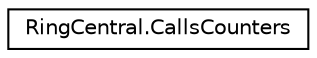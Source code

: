 digraph "Graphical Class Hierarchy"
{
 // LATEX_PDF_SIZE
  edge [fontname="Helvetica",fontsize="10",labelfontname="Helvetica",labelfontsize="10"];
  node [fontname="Helvetica",fontsize="10",shape=record];
  rankdir="LR";
  Node0 [label="RingCentral.CallsCounters",height=0.2,width=0.4,color="black", fillcolor="white", style="filled",URL="$classRingCentral_1_1CallsCounters.html",tooltip="Call volume data for the specified grouping"];
}
